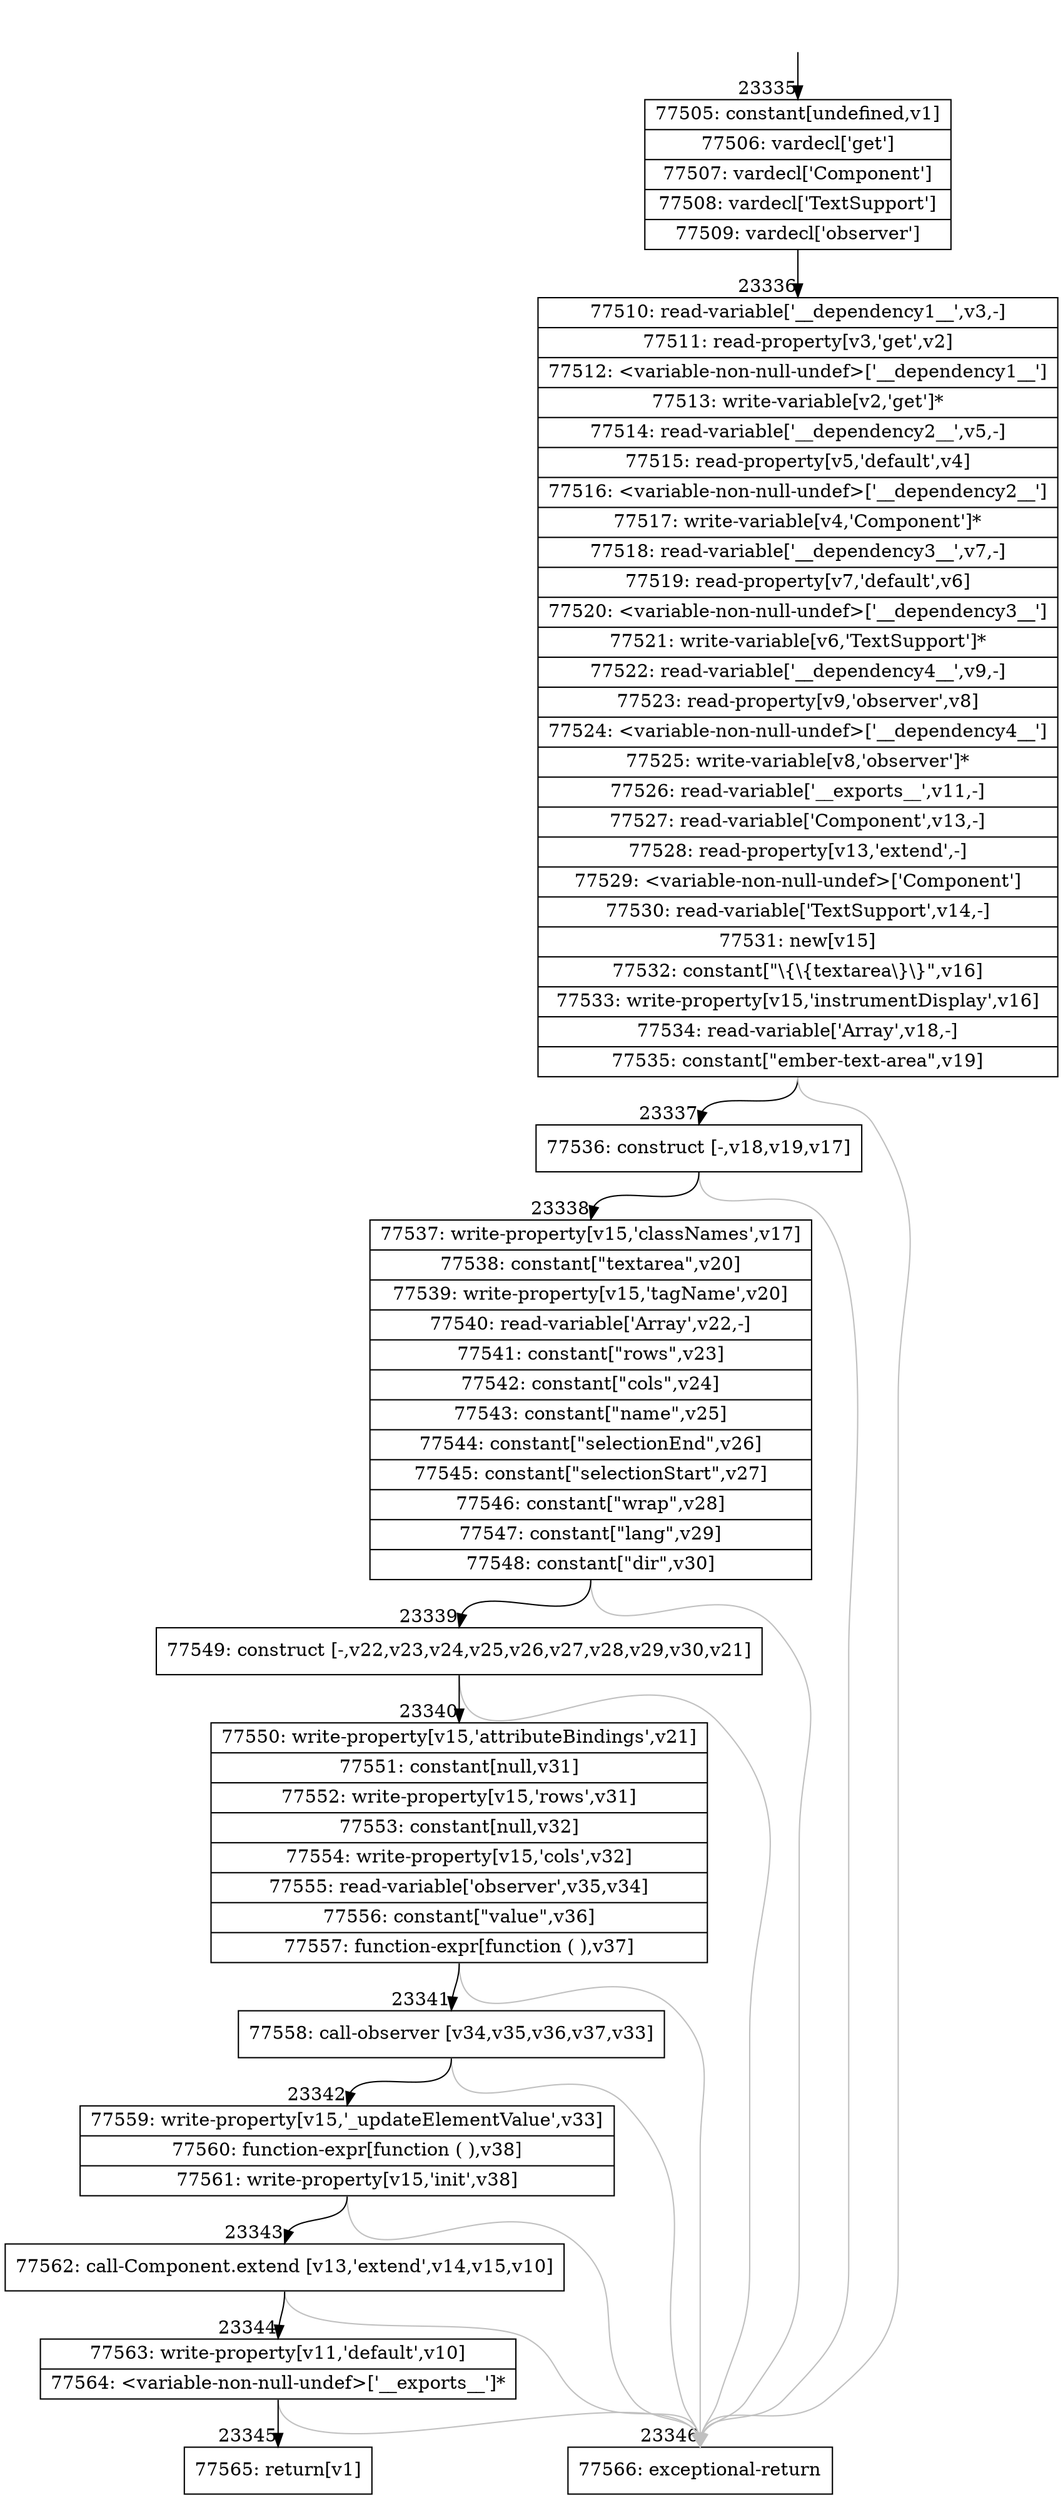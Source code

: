 digraph {
rankdir="TD"
BB_entry2037[shape=none,label=""];
BB_entry2037 -> BB23335 [tailport=s, headport=n, headlabel="    23335"]
BB23335 [shape=record label="{77505: constant[undefined,v1]|77506: vardecl['get']|77507: vardecl['Component']|77508: vardecl['TextSupport']|77509: vardecl['observer']}" ] 
BB23335 -> BB23336 [tailport=s, headport=n, headlabel="      23336"]
BB23336 [shape=record label="{77510: read-variable['__dependency1__',v3,-]|77511: read-property[v3,'get',v2]|77512: \<variable-non-null-undef\>['__dependency1__']|77513: write-variable[v2,'get']*|77514: read-variable['__dependency2__',v5,-]|77515: read-property[v5,'default',v4]|77516: \<variable-non-null-undef\>['__dependency2__']|77517: write-variable[v4,'Component']*|77518: read-variable['__dependency3__',v7,-]|77519: read-property[v7,'default',v6]|77520: \<variable-non-null-undef\>['__dependency3__']|77521: write-variable[v6,'TextSupport']*|77522: read-variable['__dependency4__',v9,-]|77523: read-property[v9,'observer',v8]|77524: \<variable-non-null-undef\>['__dependency4__']|77525: write-variable[v8,'observer']*|77526: read-variable['__exports__',v11,-]|77527: read-variable['Component',v13,-]|77528: read-property[v13,'extend',-]|77529: \<variable-non-null-undef\>['Component']|77530: read-variable['TextSupport',v14,-]|77531: new[v15]|77532: constant[\"\\\{\\\{textarea\\\}\\\}\",v16]|77533: write-property[v15,'instrumentDisplay',v16]|77534: read-variable['Array',v18,-]|77535: constant[\"ember-text-area\",v19]}" ] 
BB23336 -> BB23337 [tailport=s, headport=n, headlabel="      23337"]
BB23336 -> BB23346 [tailport=s, headport=n, color=gray, headlabel="      23346"]
BB23337 [shape=record label="{77536: construct [-,v18,v19,v17]}" ] 
BB23337 -> BB23338 [tailport=s, headport=n, headlabel="      23338"]
BB23337 -> BB23346 [tailport=s, headport=n, color=gray]
BB23338 [shape=record label="{77537: write-property[v15,'classNames',v17]|77538: constant[\"textarea\",v20]|77539: write-property[v15,'tagName',v20]|77540: read-variable['Array',v22,-]|77541: constant[\"rows\",v23]|77542: constant[\"cols\",v24]|77543: constant[\"name\",v25]|77544: constant[\"selectionEnd\",v26]|77545: constant[\"selectionStart\",v27]|77546: constant[\"wrap\",v28]|77547: constant[\"lang\",v29]|77548: constant[\"dir\",v30]}" ] 
BB23338 -> BB23339 [tailport=s, headport=n, headlabel="      23339"]
BB23338 -> BB23346 [tailport=s, headport=n, color=gray]
BB23339 [shape=record label="{77549: construct [-,v22,v23,v24,v25,v26,v27,v28,v29,v30,v21]}" ] 
BB23339 -> BB23340 [tailport=s, headport=n, headlabel="      23340"]
BB23339 -> BB23346 [tailport=s, headport=n, color=gray]
BB23340 [shape=record label="{77550: write-property[v15,'attributeBindings',v21]|77551: constant[null,v31]|77552: write-property[v15,'rows',v31]|77553: constant[null,v32]|77554: write-property[v15,'cols',v32]|77555: read-variable['observer',v35,v34]|77556: constant[\"value\",v36]|77557: function-expr[function ( ),v37]}" ] 
BB23340 -> BB23341 [tailport=s, headport=n, headlabel="      23341"]
BB23340 -> BB23346 [tailport=s, headport=n, color=gray]
BB23341 [shape=record label="{77558: call-observer [v34,v35,v36,v37,v33]}" ] 
BB23341 -> BB23342 [tailport=s, headport=n, headlabel="      23342"]
BB23341 -> BB23346 [tailport=s, headport=n, color=gray]
BB23342 [shape=record label="{77559: write-property[v15,'_updateElementValue',v33]|77560: function-expr[function ( ),v38]|77561: write-property[v15,'init',v38]}" ] 
BB23342 -> BB23343 [tailport=s, headport=n, headlabel="      23343"]
BB23342 -> BB23346 [tailport=s, headport=n, color=gray]
BB23343 [shape=record label="{77562: call-Component.extend [v13,'extend',v14,v15,v10]}" ] 
BB23343 -> BB23344 [tailport=s, headport=n, headlabel="      23344"]
BB23343 -> BB23346 [tailport=s, headport=n, color=gray]
BB23344 [shape=record label="{77563: write-property[v11,'default',v10]|77564: \<variable-non-null-undef\>['__exports__']*}" ] 
BB23344 -> BB23345 [tailport=s, headport=n, headlabel="      23345"]
BB23344 -> BB23346 [tailport=s, headport=n, color=gray]
BB23345 [shape=record label="{77565: return[v1]}" ] 
BB23346 [shape=record label="{77566: exceptional-return}" ] 
//#$~ 43482
}

